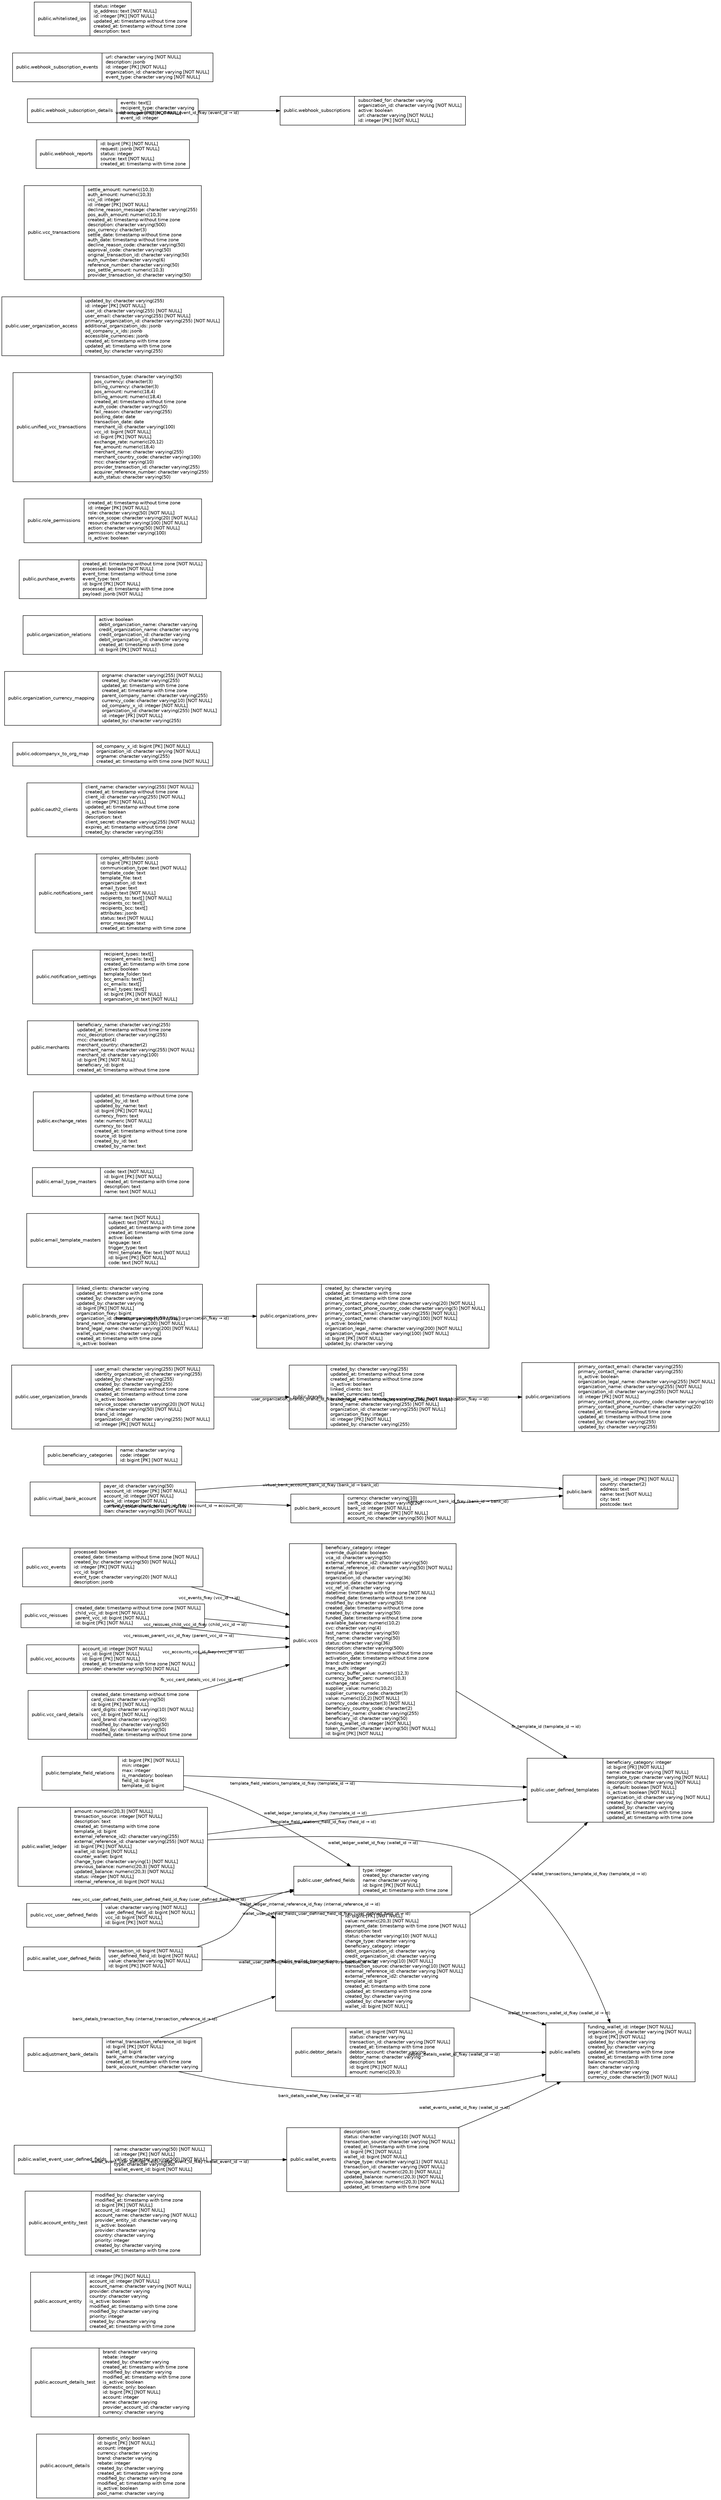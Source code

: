 digraph ERD {
  rankdir=LR;
  graph [splines=true, nodesep=0.5, ranksep=1.0];
  node  [shape=record, fontname="Helvetica", fontsize=10];
  edge  [arrowsize=0.8, fontname="Helvetica", fontsize=9];
  "public.account_details" [label="{public.account_details|domestic_only: boolean\lid: bigint [PK] [NOT NULL]\laccount: integer\lcurrency: character varying\lbrand: character varying\lrebate: integer\lcreated_by: character varying\lcreated_at: timestamp with time zone\lmodified_by: character varying\lmodified_at: timestamp with time zone\lis_active: boolean\lpool_name: character varying\l}"];
  "public.account_details_test" [label="{public.account_details_test|brand: character varying\lrebate: integer\lcreated_by: character varying\lcreated_at: timestamp with time zone\lmodified_by: character varying\lmodified_at: timestamp with time zone\lis_active: boolean\ldomestic_only: boolean\lid: bigint [PK] [NOT NULL]\laccount: integer\lname: character varying\lprovider_account_id: character varying\lcurrency: character varying\l}"];
  "public.account_entity" [label="{public.account_entity|id: integer [PK] [NOT NULL]\laccount_id: integer [NOT NULL]\laccount_name: character varying [NOT NULL]\lprovider: character varying\lcountry: character varying\lis_active: boolean\lmodified_at: timestamp with time zone\lmodified_by: character varying\lpriority: integer\lcreated_by: character varying\lcreated_at: timestamp with time zone\l}"];
  "public.account_entity_test" [label="{public.account_entity_test|modified_by: character varying\lmodified_at: timestamp with time zone\lid: bigint [PK] [NOT NULL]\laccount_id: integer [NOT NULL]\laccount_name: character varying [NOT NULL]\lprovider_entity_id: character varying\lis_active: boolean\lprovider: character varying\lcountry: character varying\lpriority: integer\lcreated_by: character varying\lcreated_at: timestamp with time zone\l}"];
  "public.adjustment_bank_details" [label="{public.adjustment_bank_details|internal_transaction_reference_id: bigint\lid: bigint [PK] [NOT NULL]\lwallet_id: bigint\lbank_name: character varying\lcreated_at: timestamp with time zone\lbank_account_number: character varying\l}"];
  "public.bank" [label="{public.bank|bank_id: integer [PK] [NOT NULL]\lcountry: character(2)\laddress: text\lname: text [NOT NULL]\lcity: text\lpostcode: text\l}"];
  "public.bank_account" [label="{public.bank_account|currency: character varying(10)\lswift_code: character varying(20)\lbank_id: integer [NOT NULL]\laccount_id: integer [PK] [NOT NULL]\laccount_no: character varying(50) [NOT NULL]\l}"];
  "public.beneficiary_categories" [label="{public.beneficiary_categories|name: character varying\lcode: integer\lid: bigint [PK] [NOT NULL]\l}"];
  "public.brands" [label="{public.brands|created_by: character varying(255)\lupdated_at: timestamp without time zone\lcreated_at: timestamp without time zone\lis_active: boolean\llinked_clients: text\lwallet_currencies: text[]\lbrand_legal_name: character varying(255) [NOT NULL]\lbrand_name: character varying(255) [NOT NULL]\lorganization_id: character varying(255) [NOT NULL]\lorganization_fkey: integer\lid: integer [PK] [NOT NULL]\lupdated_by: character varying(255)\l}"];
  "public.brands_prev" [label="{public.brands_prev|linked_clients: character varying\lupdated_at: timestamp with time zone\lcreated_by: character varying\lupdated_by: character varying\lid: bigint [PK] [NOT NULL]\lorganization_fkey: bigint\lorganization_id: character varying [NOT NULL]\lbrand_name: character varying(100) [NOT NULL]\lbrand_legal_name: character varying(200) [NOT NULL]\lwallet_currencies: character varying[]\lcreated_at: timestamp with time zone\lis_active: boolean\l}"];
  "public.debtor_details" [label="{public.debtor_details|wallet_id: bigint [NOT NULL]\lstatus: character varying\ltransaction_id: character varying [NOT NULL]\lcreated_at: timestamp with time zone\ldebtor_account: character varying\ldebtor_name: character varying\ldescription: text\lid: bigint [PK] [NOT NULL]\lamount: numeric(20,3)\l}"];
  "public.email_template_masters" [label="{public.email_template_masters|name: text [NOT NULL]\lsubject: text [NOT NULL]\lupdated_at: timestamp with time zone\lcreated_at: timestamp with time zone\lactive: boolean\llanguage: text\ltrigger_type: text\lhtml_template_file: text [NOT NULL]\lid: bigint [PK] [NOT NULL]\lcode: text [NOT NULL]\l}"];
  "public.email_type_masters" [label="{public.email_type_masters|code: text [NOT NULL]\lid: bigint [PK] [NOT NULL]\lcreated_at: timestamp with time zone\ldescription: text\lname: text [NOT NULL]\l}"];
  "public.exchange_rates" [label="{public.exchange_rates|updated_at: timestamp without time zone\lupdated_by_id: text\lupdated_by_name: text\lid: bigint [PK] [NOT NULL]\lcurrency_from: text\lrate: numeric [NOT NULL]\lcurrency_to: text\lcreated_at: timestamp without time zone\lsource_id: bigint\lcreated_by_id: text\lcreated_by_name: text\l}"];
  "public.merchants" [label="{public.merchants|beneficiary_name: character varying(255)\lupdated_at: timestamp without time zone\lmcc_description: character varying(255)\lmcc: character(4)\lmerchant_country: character(2)\lmerchant_name: character varying(255) [NOT NULL]\lmerchant_id: character varying(100)\lid: bigint [PK] [NOT NULL]\lbeneficiary_id: bigint\lcreated_at: timestamp without time zone\l}"];
  "public.notification_settings" [label="{public.notification_settings|recipient_types: text[]\lrecipient_emails: text[]\lcreated_at: timestamp with time zone\lactive: boolean\ltemplate_folder: text\lbcc_emails: text[]\lcc_emails: text[]\lemail_types: text[]\lid: bigint [PK] [NOT NULL]\lorganization_id: text [NOT NULL]\l}"];
  "public.notifications_sent" [label="{public.notifications_sent|complex_attributes: jsonb\lid: bigint [PK] [NOT NULL]\lcommunication_type: text [NOT NULL]\ltemplate_code: text\ltemplate_file: text\lorganization_id: text\lemail_type: text\lsubject: text [NOT NULL]\lrecipients_to: text[] [NOT NULL]\lrecipients_cc: text[]\lrecipients_bcc: text[]\lattributes: jsonb\lstatus: text [NOT NULL]\lerror_message: text\lcreated_at: timestamp with time zone\l}"];
  "public.oauth2_clients" [label="{public.oauth2_clients|client_name: character varying(255) [NOT NULL]\lcreated_at: timestamp without time zone\lclient_id: character varying(255) [NOT NULL]\lid: integer [PK] [NOT NULL]\lupdated_at: timestamp without time zone\lis_active: boolean\ldescription: text\lclient_secret: character varying(255) [NOT NULL]\lexpires_at: timestamp without time zone\lcreated_by: character varying(255)\l}"];
  "public.odcompanyx_to_org_map" [label="{public.odcompanyx_to_org_map|od_company_x_id: bigint [PK] [NOT NULL]\lorganization_id: character varying [NOT NULL]\lorgname: character varying(255)\lcreated_at: timestamp with time zone [NOT NULL]\l}"];
  "public.organization_currency_mapping" [label="{public.organization_currency_mapping|orgname: character varying(255) [NOT NULL]\lcreated_by: character varying(255)\lupdated_at: timestamp with time zone\lcreated_at: timestamp with time zone\lparent_company_name: character varying(255)\lcurrency_code: character varying(10) [NOT NULL]\lod_company_x_id: integer [NOT NULL]\lorganization_id: character varying(255) [NOT NULL]\lid: integer [PK] [NOT NULL]\lupdated_by: character varying(255)\l}"];
  "public.organization_relations" [label="{public.organization_relations|active: boolean\ldebit_organization_name: character varying\lcredit_organization_name: character varying\lcredit_organization_id: character varying\ldebit_organization_id: character varying\lcreated_at: timestamp with time zone\lid: bigint [PK] [NOT NULL]\l}"];
  "public.organizations" [label="{public.organizations|primary_contact_email: character varying(255)\lprimary_contact_name: character varying(255)\lis_active: boolean\lorganization_legal_name: character varying(255) [NOT NULL]\lorganization_name: character varying(255) [NOT NULL]\lorganization_id: character varying(255) [NOT NULL]\lid: integer [PK] [NOT NULL]\lprimary_contact_phone_country_code: character varying(10)\lprimary_contact_phone_number: character varying(20)\lcreated_at: timestamp without time zone\lupdated_at: timestamp without time zone\lcreated_by: character varying(255)\lupdated_by: character varying(255)\l}"];
  "public.organizations_prev" [label="{public.organizations_prev|created_by: character varying\lupdated_at: timestamp with time zone\lcreated_at: timestamp with time zone\lprimary_contact_phone_number: character varying(20) [NOT NULL]\lprimary_contact_phone_country_code: character varying(5) [NOT NULL]\lprimary_contact_email: character varying(255) [NOT NULL]\lprimary_contact_name: character varying(100) [NOT NULL]\lis_active: boolean\lorganization_legal_name: character varying(200) [NOT NULL]\lorganization_name: character varying(100) [NOT NULL]\lid: bigint [PK] [NOT NULL]\lupdated_by: character varying\l}"];
  "public.purchase_events" [label="{public.purchase_events|created_at: timestamp without time zone [NOT NULL]\lprocessed: boolean [NOT NULL]\levent_time: timestamp without time zone\levent_type: text\lid: bigint [PK] [NOT NULL]\lprocessed_at: timestamp with time zone\lpayload: jsonb [NOT NULL]\l}"];
  "public.role_permissions" [label="{public.role_permissions|created_at: timestamp without time zone\lid: integer [PK] [NOT NULL]\lrole: character varying(50) [NOT NULL]\lservice_scope: character varying(20) [NOT NULL]\lresource: character varying(100) [NOT NULL]\laction: character varying(50) [NOT NULL]\lpermission: character varying(100)\lis_active: boolean\l}"];
  "public.template_field_relations" [label="{public.template_field_relations|id: bigint [PK] [NOT NULL]\lmin: integer\lmax: integer\lis_mandatory: boolean\lfield_id: bigint\ltemplate_id: bigint\l}"];
  "public.unified_vcc_transactions" [label="{public.unified_vcc_transactions|transaction_type: character varying(50)\lpos_currency: character(3)\lbilling_currency: character(3)\lpos_amount: numeric(18,4)\lbilling_amount: numeric(18,4)\lcreated_at: timestamp without time zone\lauth_code: character varying(50)\lfail_reason: character varying(255)\lposting_date: date\ltransaction_date: date\lmerchant_id: character varying(100)\lvcc_id: bigint [NOT NULL]\lid: bigint [PK] [NOT NULL]\lexchange_rate: numeric(20,12)\lfee_amount: numeric(18,4)\lmerchant_name: character varying(255)\lmerchant_country_code: character varying(100)\lmcc: character varying(10)\lprovider_transaction_id: character varying(255)\lacquirer_reference_number: character varying(255)\lauth_status: character varying(50)\l}"];
  "public.user_defined_fields" [label="{public.user_defined_fields|type: integer\lcreated_by: character varying\lname: character varying\lid: bigint [PK] [NOT NULL]\lcreated_at: timestamp with time zone\l}"];
  "public.user_defined_templates" [label="{public.user_defined_templates|beneficiary_category: integer\lid: bigint [PK] [NOT NULL]\lname: character varying [NOT NULL]\ltemplate_type: character varying [NOT NULL]\ldescription: character varying [NOT NULL]\lis_default: boolean [NOT NULL]\lis_active: boolean [NOT NULL]\lorganization_id: character varying [NOT NULL]\lcreated_by: character varying\lupdated_by: character varying\lcreated_at: timestamp with time zone\lupdated_at: timestamp with time zone\l}"];
  "public.user_organization_access" [label="{public.user_organization_access|updated_by: character varying(255)\lid: integer [PK] [NOT NULL]\luser_id: character varying(255) [NOT NULL]\luser_email: character varying(255) [NOT NULL]\lprimary_organization_id: character varying(255) [NOT NULL]\ladditional_organization_ids: jsonb\lod_company_x_ids: jsonb\laccessible_currencies: jsonb\lcreated_at: timestamp with time zone\lupdated_at: timestamp with time zone\lcreated_by: character varying(255)\l}"];
  "public.user_organization_brands" [label="{public.user_organization_brands|user_email: character varying(255) [NOT NULL]\lidentity_organization_id: character varying(255)\lupdated_by: character varying(255)\lcreated_by: character varying(255)\lupdated_at: timestamp without time zone\lcreated_at: timestamp without time zone\lis_active: boolean\lservice_scope: character varying(20) [NOT NULL]\lrole: character varying(50) [NOT NULL]\lbrand_id: integer\lorganization_id: character varying(255) [NOT NULL]\lid: integer [PK] [NOT NULL]\l}"];
  "public.vcc_accounts" [label="{public.vcc_accounts|account_id: integer [NOT NULL]\lvcc_id: bigint [NOT NULL]\lid: bigint [PK] [NOT NULL]\lcreated_at: timestamp with time zone [NOT NULL]\lprovider: character varying(50) [NOT NULL]\l}"];
  "public.vcc_card_details" [label="{public.vcc_card_details|created_date: timestamp without time zone\lcard_class: character varying(50)\lid: bigint [PK] [NOT NULL]\lcard_digits: character varying(10) [NOT NULL]\lvcc_id: bigint [NOT NULL]\lcard_brand: character varying(50)\lmodified_by: character varying(50)\lcreated_by: character varying(50)\lmodified_date: timestamp without time zone\l}"];
  "public.vcc_events" [label="{public.vcc_events|processed: boolean\lcreated_date: timestamp without time zone [NOT NULL]\lcreated_by: character varying(50) [NOT NULL]\lid: integer [PK] [NOT NULL]\lvcc_id: bigint\levent_type: character varying(20) [NOT NULL]\ldescription: jsonb\l}"];
  "public.vcc_reissues" [label="{public.vcc_reissues|created_date: timestamp without time zone [NOT NULL]\lchild_vcc_id: bigint [NOT NULL]\lparent_vcc_id: bigint [NOT NULL]\lid: bigint [PK] [NOT NULL]\l}"];
  "public.vcc_transactions" [label="{public.vcc_transactions|settle_amount: numeric(10,3)\lauth_amount: numeric(10,3)\lvcc_id: integer\lid: integer [PK] [NOT NULL]\ldecline_reason_message: character varying(255)\lpos_auth_amount: numeric(10,3)\lcreated_at: timestamp without time zone\ldescription: character varying(500)\lpos_currency: character(3)\lsettle_date: timestamp without time zone\lauth_date: timestamp without time zone\ldecline_reason_code: character varying(50)\lapproval_code: character varying(50)\loriginal_transaction_id: character varying(50)\lauth_number: character varying(6)\lreference_number: character varying(50)\lpos_settle_amount: numeric(10,3)\lprovider_transaction_id: character varying(50)\l}"];
  "public.vcc_user_defined_fields" [label="{public.vcc_user_defined_fields|value: character varying [NOT NULL]\luser_defined_field_id: bigint [NOT NULL]\lvcc_id: bigint [NOT NULL]\lid: bigint [PK] [NOT NULL]\l}"];
  "public.vccs" [label="{public.vccs|beneficiary_category: integer\loverride_duplicate: boolean\lvca_id: character varying(50)\lexternal_reference_id2: character varying(50)\lexternal_reference_id: character varying(50) [NOT NULL]\ltemplate_id: bigint\lorganization_id: character varying(36)\lexpiration_date: character varying\lvcc_ref_id: character varying\ldatetime: timestamp with time zone [NOT NULL]\lmodified_date: timestamp without time zone\lmodified_by: character varying(50)\lcreated_date: timestamp without time zone\lcreated_by: character varying(50)\lfunded_date: timestamp without time zone\lavailable_balance: numeric(10,2)\lcvc: character varying(4)\llast_name: character varying(50)\lfirst_name: character varying(50)\lstatus: character varying(36)\ldescription: character varying(500)\ltermination_date: timestamp without time zone\lactivation_date: timestamp without time zone\lbrand: character varying(2)\lmax_auth: integer\lcurrency_buffer_value: numeric(12,3)\lcurrency_buffer_perc: numeric(10,3)\lexchange_rate: numeric\lsupplier_value: numeric(10,2)\lsupplier_currency_code: character(3)\lvalue: numeric(10,2) [NOT NULL]\lcurrency_code: character(3) [NOT NULL]\lbeneficiary_country_code: character(2)\lbeneficiary_name: character varying(255)\lbeneficiary_id: character varying(50)\lfunding_wallet_id: integer [NOT NULL]\ltoken_number: character varying(50) [NOT NULL]\lid: bigint [PK] [NOT NULL]\l}"];
  "public.virtual_bank_account" [label="{public.virtual_bank_account|payer_id: character varying(50)\lvaccount_id: integer [PK] [NOT NULL]\laccount_id: integer [NOT NULL]\lbank_id: integer [NOT NULL]\lcurrency_code: character varying(10)\liban: character varying(50) [NOT NULL]\l}"];
  "public.wallet_event_user_defined_fields" [label="{public.wallet_event_user_defined_fields|name: character varying(50) [NOT NULL]\lid: integer [PK] [NOT NULL]\lvalue: character varying(500) [NOT NULL]\ltype: character varying(50)\lwallet_event_id: bigint [NOT NULL]\l}"];
  "public.wallet_events" [label="{public.wallet_events|description: text\lstatus: character varying(10) [NOT NULL]\ltransaction_source: character varying [NOT NULL]\lcreated_at: timestamp with time zone\lid: bigint [PK] [NOT NULL]\lwallet_id: bigint [NOT NULL]\lchange_type: character varying(1) [NOT NULL]\ltransaction_id: character varying [NOT NULL]\lchange_amount: numeric(20,3) [NOT NULL]\lupdated_balance: numeric(20,3) [NOT NULL]\lprevious_balance: numeric(20,3) [NOT NULL]\lupdated_at: timestamp with time zone\l}"];
  "public.wallet_ledger" [label="{public.wallet_ledger|amount: numeric(20,3) [NOT NULL]\ltransaction_source: integer [NOT NULL]\ldescription: text\lcreated_at: timestamp with time zone\ltemplate_id: bigint\lexternal_reference_id2: character varying(255)\lexternal_reference_id: character varying(255) [NOT NULL]\lid: bigint [PK] [NOT NULL]\lwallet_id: bigint [NOT NULL]\lcounter_wallet: bigint\lchange_type: character varying(1) [NOT NULL]\lprevious_balance: numeric(20,3) [NOT NULL]\lupdated_balance: numeric(20,3) [NOT NULL]\lstatus: integer [NOT NULL]\linternal_reference_id: bigint [NOT NULL]\l}"];
  "public.wallet_transactions" [label="{public.wallet_transactions|id: bigint [PK] [NOT NULL]\lvalue: numeric(20,3) [NOT NULL]\lpayment_date: timestamp with time zone [NOT NULL]\ldescription: text\lstatus: character varying(10) [NOT NULL]\lchange_type: character varying\lbeneficiary_category: integer\ldebit_organization_id: character varying\lcredit_organization_id: character varying\ltype: character varying(10) [NOT NULL]\ltransaction_source: character varying(10) [NOT NULL]\lexternal_reference_id: character varying [NOT NULL]\lexternal_reference_id2: character varying\ltemplate_id: bigint\lcreated_at: timestamp with time zone\lupdated_at: timestamp with time zone\lcreated_by: character varying\lupdated_by: character varying\lwallet_id: bigint [NOT NULL]\l}"];
  "public.wallet_user_defined_fields" [label="{public.wallet_user_defined_fields|transaction_id: bigint [NOT NULL]\luser_defined_field_id: bigint [NOT NULL]\lvalue: character varying [NOT NULL]\lid: bigint [PK] [NOT NULL]\l}"];
  "public.wallets" [label="{public.wallets|funding_wallet_id: integer [NOT NULL]\lorganization_id: character varying [NOT NULL]\lid: bigint [PK] [NOT NULL]\lupdated_by: character varying\lcreated_by: character varying\lupdated_at: timestamp with time zone\lcreated_at: timestamp with time zone\lbalance: numeric(20,3)\liban: character varying\lpayer_id: character varying\lcurrency_code: character(3) [NOT NULL]\l}"];
  "public.webhook_reports" [label="{public.webhook_reports|id: bigint [PK] [NOT NULL]\lrequest: jsonb [NOT NULL]\lstatus: integer\lsource: text [NOT NULL]\lcreated_at: timestamp with time zone\l}"];
  "public.webhook_subscription_details" [label="{public.webhook_subscription_details|events: text[]\lrecipient_type: character varying\lid: integer [PK] [NOT NULL]\levent_id: integer\l}"];
  "public.webhook_subscription_events" [label="{public.webhook_subscription_events|url: character varying [NOT NULL]\ldescription: jsonb\lid: integer [PK] [NOT NULL]\lorganization_id: character varying [NOT NULL]\levent_type: character varying [NOT NULL]\l}"];
  "public.webhook_subscriptions" [label="{public.webhook_subscriptions|subscribed_for: character varying\lorganization_id: character varying [NOT NULL]\lactive: boolean\lurl: character varying [NOT NULL]\lid: integer [PK] [NOT NULL]\l}"];
  "public.whitelisted_ips" [label="{public.whitelisted_ips|status: integer\lip_address: text [NOT NULL]\lid: integer [PK] [NOT NULL]\lupdated_at: timestamp without time zone\lcreated_at: timestamp without time zone\ldescription: text\l}"];
  "public.vcc_events" -> "public.vccs" [xlabel="vcc_events_fkey (vcc_id → id)"];
  "public.webhook_subscription_details" -> "public.webhook_subscriptions" [xlabel="webhook_subscription_details_event_id_fkey (event_id → id)"];
  "public.wallet_event_user_defined_fields" -> "public.wallet_events" [xlabel="wallet_event_user_defined_fields_wallet_event_id_fkey (wallet_event_id → id)"];
  "public.wallet_transactions" -> "public.user_defined_templates" [xlabel="wallet_transactions_template_id_fkey (template_id → id)"];
  "public.wallet_ledger" -> "public.user_defined_templates" [xlabel="wallet_ledger_template_id_fkey (template_id → id)"];
  "public.wallet_ledger" -> "public.wallet_transactions" [xlabel="wallet_ledger_internal_reference_id_fkey (internal_reference_id → id)"];
  "public.wallet_user_defined_fields" -> "public.wallet_transactions" [xlabel="wallet_user_defined_fields_transaction_id_fkey (transaction_id → id)"];
  "public.wallet_user_defined_fields" -> "public.user_defined_fields" [xlabel="wallet_user_defined_fields_user_defined_field_id_fkey (user_defined_field_id → id)"];
  "public.vcc_user_defined_fields" -> "public.user_defined_fields" [xlabel="new_vcc_user_defined_fields_user_defined_field_id_fkey (user_defined_field_id → id)"];
  "public.wallet_events" -> "public.wallets" [xlabel="wallet_events_wallet_id_fkey (wallet_id → id)"];
  "public.wallet_ledger" -> "public.wallets" [xlabel="wallet_ledger_wallet_id_fkey (wallet_id → id)"];
  "public.wallet_transactions" -> "public.wallets" [xlabel="wallet_transactions_wallet_id_fkey (wallet_id → id)"];
  "public.vccs" -> "public.user_defined_templates" [xlabel="fk_template_id (template_id → id)"];
  "public.vcc_accounts" -> "public.vccs" [xlabel="vcc_accounts_vcc_id_fkey (vcc_id → id)"];
  "public.template_field_relations" -> "public.user_defined_fields" [xlabel="template_field_relations_field_id_fkey (field_id → id)"];
  "public.template_field_relations" -> "public.user_defined_templates" [xlabel="template_field_relations_template_id_fkey (template_id → id)"];
  "public.debtor_details" -> "public.wallets" [xlabel="debtor_details_wallet_id_fkey (wallet_id → id)"];
  "public.vcc_reissues" -> "public.vccs" [xlabel="vcc_reissues_parent_vcc_id_fkey (parent_vcc_id → id)"];
  "public.vcc_reissues" -> "public.vccs" [xlabel="vcc_reissues_child_vcc_id_fkey (child_vcc_id → id)"];
  "public.adjustment_bank_details" -> "public.wallets" [xlabel="bank_details_wallet_fkey (wallet_id → id)"];
  "public.adjustment_bank_details" -> "public.wallet_transactions" [xlabel="bank_details_transaction_fkey (internal_transaction_reference_id → id)"];
  "public.brands_prev" -> "public.organizations_prev" [xlabel="brands_organization_fkey_fkey (organization_fkey → id)"];
  "public.brands" -> "public.organizations" [xlabel="brands_organization_fkey_fkey1 (organization_fkey → id)"];
  "public.user_organization_brands" -> "public.brands" [xlabel="user_organization_brands_brand_id_fkey (brand_id → id)"];
  "public.vcc_card_details" -> "public.vccs" [xlabel="fk_vcc_card_details_vcc_id (vcc_id → id)"];
  "public.bank_account" -> "public.bank" [xlabel="bank_account_bank_id_fkey (bank_id → bank_id)"];
  "public.virtual_bank_account" -> "public.bank_account" [xlabel="virtual_bank_account_account_id_fkey (account_id → account_id)"];
  "public.virtual_bank_account" -> "public.bank" [xlabel="virtual_bank_account_bank_id_fkey (bank_id → bank_id)"];
}